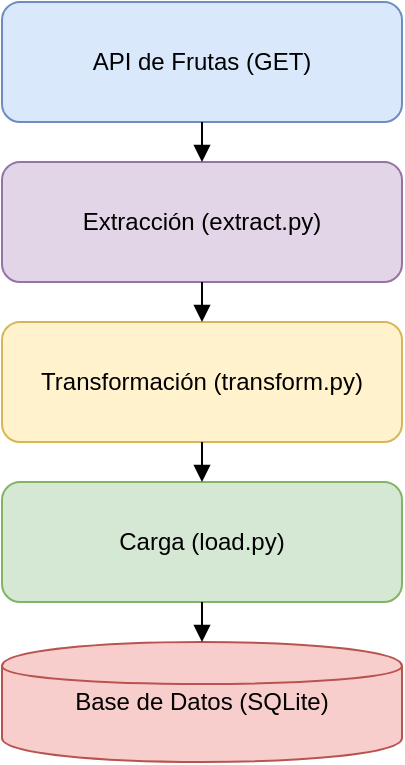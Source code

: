 <mxfile>
  <diagram name="Flujo ETL API Frutas" id="0I13Lk_FtrfK6AfcpRbV">
    <mxGraphModel dx="1186" dy="708" grid="1" gridSize="10" guides="1" tooltips="1" connect="1" arrows="1" fold="1" page="1" pageScale="1" pageWidth="850" pageHeight="1100">
      <root>
        <mxCell id="0" />
        <mxCell id="1" parent="0" />

        <!-- API -->
        <mxCell id="2" value="API de Frutas (GET)" style="rounded=1;whiteSpace=wrap;html=1;fillColor=#DAE8FC;strokeColor=#6C8EBF;" vertex="1" parent="1">
          <mxGeometry x="240" y="20" width="200" height="60" as="geometry" />
        </mxCell>

        <!-- Extracción -->
        <mxCell id="3" value="Extracción (extract.py)" style="rounded=1;whiteSpace=wrap;html=1;fillColor=#E1D5E7;strokeColor=#9673A6;" vertex="1" parent="1">
          <mxGeometry x="240" y="100" width="200" height="60" as="geometry" />
        </mxCell>

        <!-- Transformación -->
        <mxCell id="4" value="Transformación (transform.py)" style="rounded=1;whiteSpace=wrap;html=1;fillColor=#FFF2CC;strokeColor=#D6B656;" vertex="1" parent="1">
          <mxGeometry x="240" y="180" width="200" height="60" as="geometry" />
        </mxCell>

        <!-- Carga -->
        <mxCell id="5" value="Carga (load.py)" style="rounded=1;whiteSpace=wrap;html=1;fillColor=#D5E8D4;strokeColor=#82B366;" vertex="1" parent="1">
          <mxGeometry x="240" y="260" width="200" height="60" as="geometry" />
        </mxCell>

        <!-- Base de Datos -->
        <mxCell id="6" value="Base de Datos (SQLite)" style="shape=cylinder;whiteSpace=wrap;html=1;fillColor=#F8CECC;strokeColor=#B85450;" vertex="1" parent="1">
          <mxGeometry x="240" y="340" width="200" height="60" as="geometry" />
        </mxCell>

        <!-- Flechas -->
        <mxCell id="7" style="endArrow=block;html=1;" edge="1" parent="1" source="2" target="3">
          <mxGeometry relative="1" as="geometry" />
        </mxCell>
        <mxCell id="8" style="endArrow=block;html=1;" edge="1" parent="1" source="3" target="4">
          <mxGeometry relative="1" as="geometry" />
        </mxCell>
        <mxCell id="9" style="endArrow=block;html=1;" edge="1" parent="1" source="4" target="5">
          <mxGeometry relative="1" as="geometry" />
        </mxCell>
        <mxCell id="10" style="endArrow=block;html=1;" edge="1" parent="1" source="5" target="6">
          <mxGeometry relative="1" as="geometry" />
        </mxCell>
      </root>
    </mxGraphModel>
  </diagram>
</mxfile>